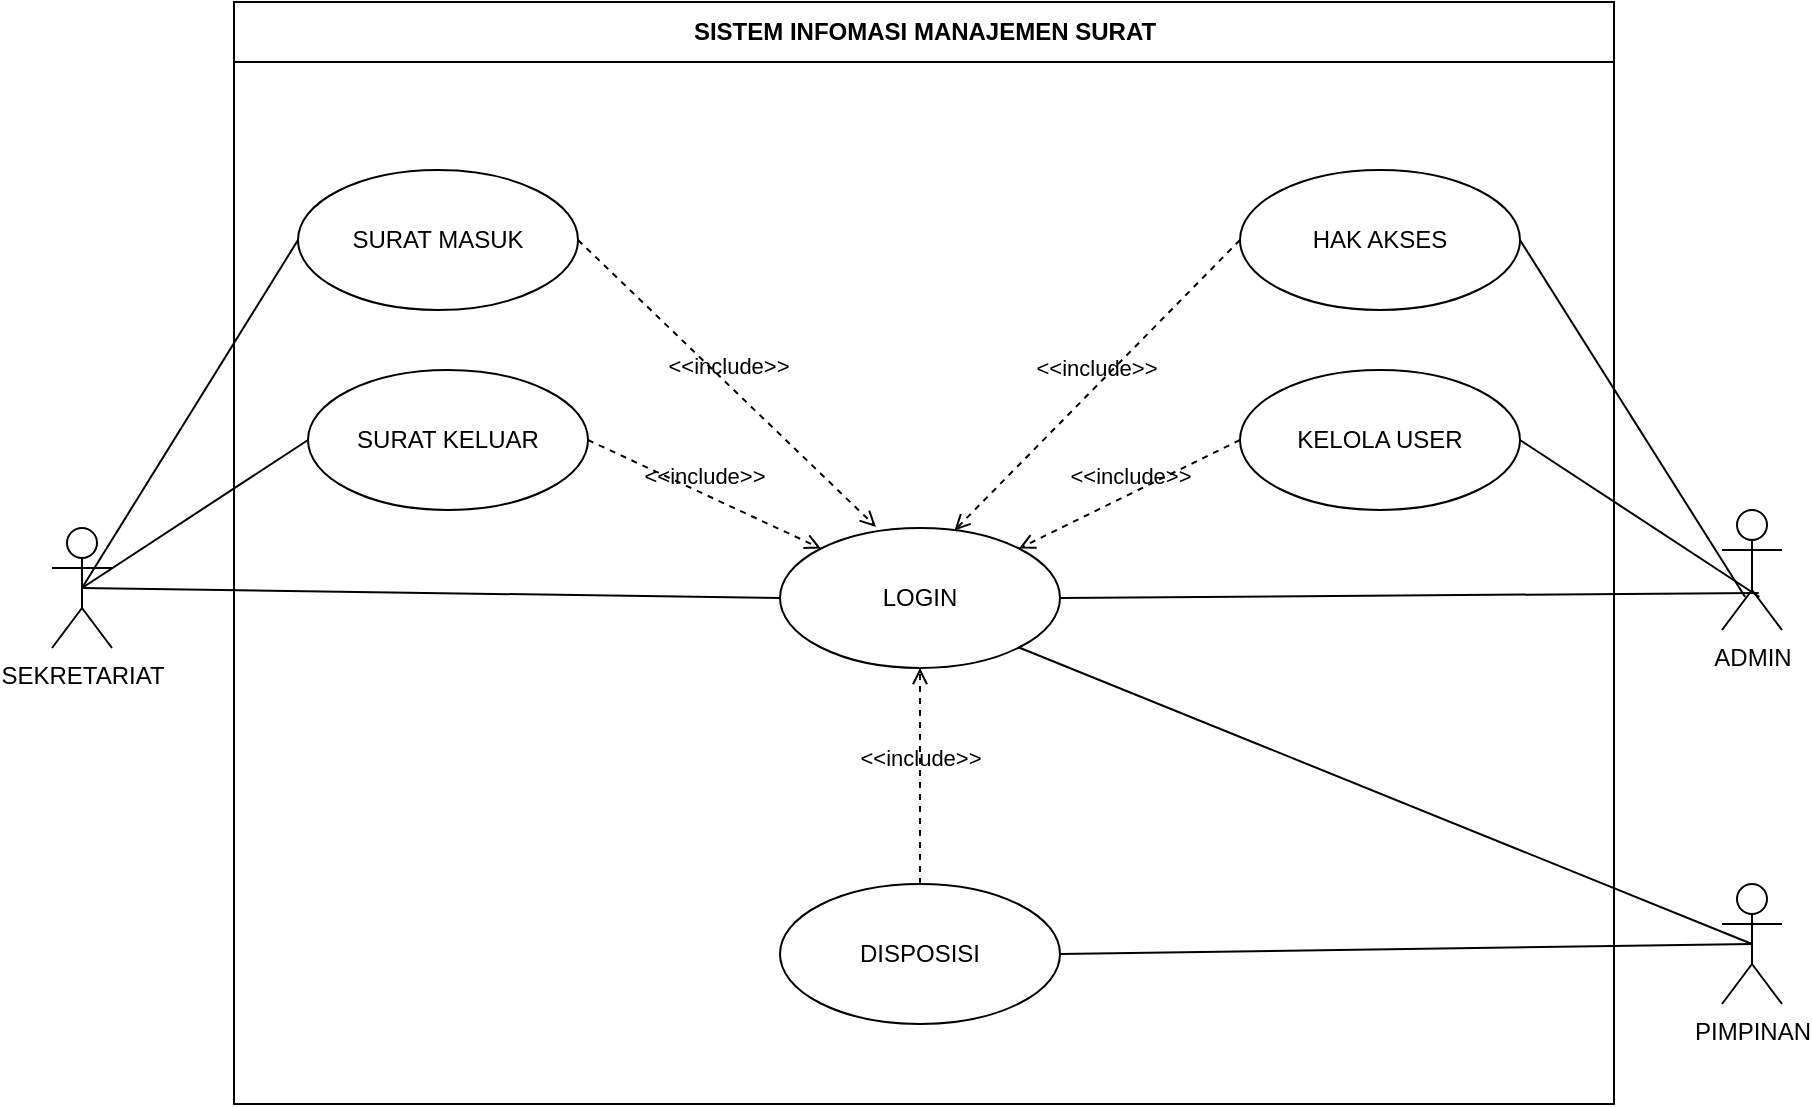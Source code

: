 <mxfile version="20.1.2" type="github">
  <diagram id="ENKg4sMpYyLe6CqvI0Q1" name="Page-2">
    <mxGraphModel dx="1566" dy="1096" grid="0" gridSize="10" guides="1" tooltips="1" connect="1" arrows="1" fold="1" page="0" pageScale="1" pageWidth="850" pageHeight="1100" math="0" shadow="0">
      <root>
        <mxCell id="0" />
        <mxCell id="1" parent="0" />
        <mxCell id="kKK-9EgUeei59JqBfIfj-16" value="SISTEM INFOMASI MANAJEMEN SURAT" style="swimlane;fontStyle=1;align=center;horizontal=1;startSize=30;collapsible=0;html=1;" parent="1" vertex="1">
          <mxGeometry x="192" y="-170" width="690" height="551" as="geometry" />
        </mxCell>
        <mxCell id="kKK-9EgUeei59JqBfIfj-40" value="SURAT MASUK" style="ellipse;whiteSpace=wrap;html=1;fillColor=none;strokeColor=default;" parent="kKK-9EgUeei59JqBfIfj-16" vertex="1">
          <mxGeometry x="32" y="84" width="140" height="70" as="geometry" />
        </mxCell>
        <mxCell id="kKK-9EgUeei59JqBfIfj-41" value="&lt;div&gt;SURAT KELUAR&lt;/div&gt;" style="ellipse;whiteSpace=wrap;html=1;fillColor=none;strokeColor=default;" parent="kKK-9EgUeei59JqBfIfj-16" vertex="1">
          <mxGeometry x="37" y="184" width="140" height="70" as="geometry" />
        </mxCell>
        <mxCell id="kKK-9EgUeei59JqBfIfj-30" value="DISPOSISI" style="ellipse;whiteSpace=wrap;html=1;fillColor=none;strokeColor=default;" parent="kKK-9EgUeei59JqBfIfj-16" vertex="1">
          <mxGeometry x="273" y="441" width="140" height="70" as="geometry" />
        </mxCell>
        <mxCell id="kKK-9EgUeei59JqBfIfj-52" value="HAK AKSES" style="ellipse;whiteSpace=wrap;html=1;fillColor=none;strokeColor=default;" parent="kKK-9EgUeei59JqBfIfj-16" vertex="1">
          <mxGeometry x="503" y="84" width="140" height="70" as="geometry" />
        </mxCell>
        <mxCell id="kKK-9EgUeei59JqBfIfj-53" value="KELOLA USER" style="ellipse;whiteSpace=wrap;html=1;fillColor=none;strokeColor=default;" parent="kKK-9EgUeei59JqBfIfj-16" vertex="1">
          <mxGeometry x="503" y="184" width="140" height="70" as="geometry" />
        </mxCell>
        <mxCell id="kKK-9EgUeei59JqBfIfj-34" value="LOGIN" style="ellipse;whiteSpace=wrap;html=1;fillColor=none;strokeColor=default;" parent="kKK-9EgUeei59JqBfIfj-16" vertex="1">
          <mxGeometry x="273" y="263" width="140" height="70" as="geometry" />
        </mxCell>
        <mxCell id="kKK-9EgUeei59JqBfIfj-36" value="&amp;lt;&amp;lt;include&amp;gt;&amp;gt;" style="edgeStyle=none;html=1;endArrow=open;verticalAlign=bottom;dashed=1;labelBackgroundColor=none;rounded=0;exitX=1;exitY=0.5;exitDx=0;exitDy=0;entryX=0;entryY=0;entryDx=0;entryDy=0;" parent="kKK-9EgUeei59JqBfIfj-16" source="kKK-9EgUeei59JqBfIfj-41" target="kKK-9EgUeei59JqBfIfj-34" edge="1">
          <mxGeometry width="160" relative="1" as="geometry">
            <mxPoint x="267.94" y="270.01" as="sourcePoint" />
            <mxPoint x="459" y="315" as="targetPoint" />
          </mxGeometry>
        </mxCell>
        <mxCell id="KPNC4NThqTOK_JKKGGno-3" value="&amp;lt;&amp;lt;include&amp;gt;&amp;gt;" style="edgeStyle=none;html=1;endArrow=open;verticalAlign=bottom;dashed=1;labelBackgroundColor=none;rounded=0;exitX=1;exitY=0.5;exitDx=0;exitDy=0;entryX=0.343;entryY=-0.008;entryDx=0;entryDy=0;entryPerimeter=0;" parent="kKK-9EgUeei59JqBfIfj-16" source="kKK-9EgUeei59JqBfIfj-40" target="kKK-9EgUeei59JqBfIfj-34" edge="1">
          <mxGeometry width="160" relative="1" as="geometry">
            <mxPoint x="297" y="167" as="sourcePoint" />
            <mxPoint x="335" y="175" as="targetPoint" />
          </mxGeometry>
        </mxCell>
        <mxCell id="OFAnYSlsn8Oz3mkXLUl3-8" value="&amp;lt;&amp;lt;include&amp;gt;&amp;gt;" style="edgeStyle=none;html=1;endArrow=open;verticalAlign=bottom;dashed=1;labelBackgroundColor=none;rounded=0;entryX=1;entryY=0;entryDx=0;entryDy=0;exitX=0;exitY=0.5;exitDx=0;exitDy=0;" parent="kKK-9EgUeei59JqBfIfj-16" source="kKK-9EgUeei59JqBfIfj-53" target="kKK-9EgUeei59JqBfIfj-34" edge="1">
          <mxGeometry width="160" relative="1" as="geometry">
            <mxPoint x="491" y="306" as="sourcePoint" />
            <mxPoint x="651" y="306" as="targetPoint" />
          </mxGeometry>
        </mxCell>
        <mxCell id="OFAnYSlsn8Oz3mkXLUl3-9" value="&amp;lt;&amp;lt;include&amp;gt;&amp;gt;" style="edgeStyle=none;html=1;endArrow=open;verticalAlign=bottom;dashed=1;labelBackgroundColor=none;rounded=0;exitX=0;exitY=0.5;exitDx=0;exitDy=0;entryX=0.623;entryY=0.018;entryDx=0;entryDy=0;entryPerimeter=0;" parent="kKK-9EgUeei59JqBfIfj-16" source="kKK-9EgUeei59JqBfIfj-52" target="kKK-9EgUeei59JqBfIfj-34" edge="1">
          <mxGeometry width="160" relative="1" as="geometry">
            <mxPoint x="232" y="68" as="sourcePoint" />
            <mxPoint x="392" y="68" as="targetPoint" />
          </mxGeometry>
        </mxCell>
        <mxCell id="OFAnYSlsn8Oz3mkXLUl3-14" value="&amp;lt;&amp;lt;include&amp;gt;&amp;gt;" style="edgeStyle=none;html=1;endArrow=open;verticalAlign=bottom;dashed=1;labelBackgroundColor=none;rounded=0;exitX=0.5;exitY=0;exitDx=0;exitDy=0;entryX=0.5;entryY=1;entryDx=0;entryDy=0;" parent="kKK-9EgUeei59JqBfIfj-16" source="kKK-9EgUeei59JqBfIfj-30" target="kKK-9EgUeei59JqBfIfj-34" edge="1">
          <mxGeometry width="160" relative="1" as="geometry">
            <mxPoint x="132" y="679" as="sourcePoint" />
            <mxPoint x="292" y="679" as="targetPoint" />
          </mxGeometry>
        </mxCell>
        <mxCell id="kKK-9EgUeei59JqBfIfj-28" value="SEKRETARIAT" style="shape=umlActor;html=1;verticalLabelPosition=bottom;verticalAlign=top;align=center;" parent="1" vertex="1">
          <mxGeometry x="101" y="93" width="30" height="60" as="geometry" />
        </mxCell>
        <mxCell id="kKK-9EgUeei59JqBfIfj-31" value="PIMPINAN" style="shape=umlActor;html=1;verticalLabelPosition=bottom;verticalAlign=top;align=center;" parent="1" vertex="1">
          <mxGeometry x="936" y="271" width="30" height="60" as="geometry" />
        </mxCell>
        <mxCell id="kKK-9EgUeei59JqBfIfj-32" value="" style="edgeStyle=none;html=1;endArrow=none;verticalAlign=bottom;rounded=0;entryX=0;entryY=0.5;entryDx=0;entryDy=0;exitX=0.5;exitY=0.5;exitDx=0;exitDy=0;exitPerimeter=0;" parent="1" source="kKK-9EgUeei59JqBfIfj-28" target="kKK-9EgUeei59JqBfIfj-41" edge="1">
          <mxGeometry width="160" relative="1" as="geometry">
            <mxPoint x="154" y="224" as="sourcePoint" />
            <mxPoint x="319" y="210" as="targetPoint" />
          </mxGeometry>
        </mxCell>
        <mxCell id="kKK-9EgUeei59JqBfIfj-33" value="" style="edgeStyle=none;html=1;endArrow=none;verticalAlign=bottom;rounded=0;exitX=0.5;exitY=0.5;exitDx=0;exitDy=0;exitPerimeter=0;entryX=1;entryY=0.5;entryDx=0;entryDy=0;" parent="1" source="kKK-9EgUeei59JqBfIfj-31" target="kKK-9EgUeei59JqBfIfj-30" edge="1">
          <mxGeometry width="160" relative="1" as="geometry">
            <mxPoint x="169" y="471" as="sourcePoint" />
            <mxPoint x="901" y="123" as="targetPoint" />
          </mxGeometry>
        </mxCell>
        <mxCell id="kKK-9EgUeei59JqBfIfj-43" value="ADMIN" style="shape=umlActor;html=1;verticalLabelPosition=bottom;verticalAlign=top;align=center;" parent="1" vertex="1">
          <mxGeometry x="936" y="84" width="30" height="60" as="geometry" />
        </mxCell>
        <mxCell id="KPNC4NThqTOK_JKKGGno-2" value="" style="endArrow=none;html=1;rounded=0;exitX=0.5;exitY=0.5;exitDx=0;exitDy=0;exitPerimeter=0;entryX=0;entryY=0.5;entryDx=0;entryDy=0;" parent="1" source="kKK-9EgUeei59JqBfIfj-28" target="kKK-9EgUeei59JqBfIfj-40" edge="1">
          <mxGeometry width="50" height="50" relative="1" as="geometry">
            <mxPoint x="98" y="191" as="sourcePoint" />
            <mxPoint x="148" y="141" as="targetPoint" />
          </mxGeometry>
        </mxCell>
        <mxCell id="OFAnYSlsn8Oz3mkXLUl3-2" value="" style="endArrow=none;html=1;rounded=0;exitX=0.5;exitY=0.5;exitDx=0;exitDy=0;exitPerimeter=0;entryX=0;entryY=0.5;entryDx=0;entryDy=0;" parent="1" source="kKK-9EgUeei59JqBfIfj-28" target="kKK-9EgUeei59JqBfIfj-34" edge="1">
          <mxGeometry width="50" height="50" relative="1" as="geometry">
            <mxPoint x="-128" y="314" as="sourcePoint" />
            <mxPoint x="-78" y="264" as="targetPoint" />
          </mxGeometry>
        </mxCell>
        <mxCell id="OFAnYSlsn8Oz3mkXLUl3-10" value="" style="edgeStyle=none;html=1;endArrow=none;verticalAlign=bottom;rounded=0;entryX=0.386;entryY=0.725;entryDx=0;entryDy=0;entryPerimeter=0;exitX=1;exitY=0.5;exitDx=0;exitDy=0;" parent="1" source="kKK-9EgUeei59JqBfIfj-52" target="kKK-9EgUeei59JqBfIfj-43" edge="1">
          <mxGeometry width="160" relative="1" as="geometry">
            <mxPoint x="846" y="205" as="sourcePoint" />
            <mxPoint x="1006" y="205" as="targetPoint" />
          </mxGeometry>
        </mxCell>
        <mxCell id="OFAnYSlsn8Oz3mkXLUl3-11" value="" style="edgeStyle=none;html=1;endArrow=none;verticalAlign=bottom;rounded=0;exitX=1;exitY=0.5;exitDx=0;exitDy=0;entryX=0.624;entryY=0.725;entryDx=0;entryDy=0;entryPerimeter=0;" parent="1" source="kKK-9EgUeei59JqBfIfj-53" target="kKK-9EgUeei59JqBfIfj-43" edge="1">
          <mxGeometry width="160" relative="1" as="geometry">
            <mxPoint x="924" y="93" as="sourcePoint" />
            <mxPoint x="1084" y="93" as="targetPoint" />
          </mxGeometry>
        </mxCell>
        <mxCell id="OFAnYSlsn8Oz3mkXLUl3-13" value="" style="edgeStyle=none;html=1;endArrow=none;verticalAlign=bottom;rounded=0;exitX=1;exitY=0.5;exitDx=0;exitDy=0;entryX=0.612;entryY=0.691;entryDx=0;entryDy=0;entryPerimeter=0;" parent="1" source="kKK-9EgUeei59JqBfIfj-34" target="kKK-9EgUeei59JqBfIfj-43" edge="1">
          <mxGeometry width="160" relative="1" as="geometry">
            <mxPoint x="688" y="129" as="sourcePoint" />
            <mxPoint x="848" y="129" as="targetPoint" />
          </mxGeometry>
        </mxCell>
        <mxCell id="OFAnYSlsn8Oz3mkXLUl3-15" value="" style="edgeStyle=none;html=1;endArrow=none;verticalAlign=bottom;rounded=0;exitX=1;exitY=1;exitDx=0;exitDy=0;entryX=0.5;entryY=0.5;entryDx=0;entryDy=0;entryPerimeter=0;" parent="1" source="kKK-9EgUeei59JqBfIfj-34" target="kKK-9EgUeei59JqBfIfj-31" edge="1">
          <mxGeometry width="160" relative="1" as="geometry">
            <mxPoint x="667" y="220" as="sourcePoint" />
            <mxPoint x="827" y="220" as="targetPoint" />
          </mxGeometry>
        </mxCell>
      </root>
    </mxGraphModel>
  </diagram>
</mxfile>
